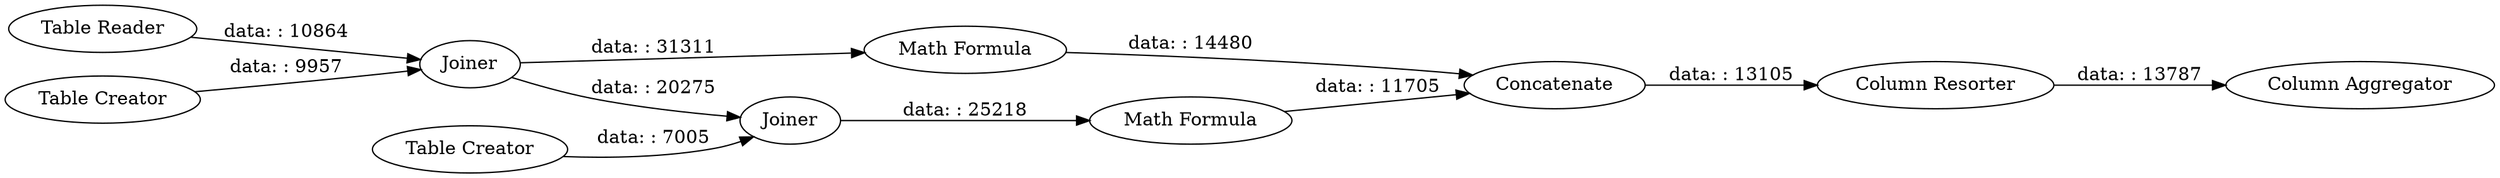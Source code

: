 digraph {
	"3581288376625612588_9" [label=Concatenate]
	"3581288376625612588_6" [label=Joiner]
	"3581288376625612588_1" [label="Table Reader"]
	"3581288376625612588_8" [label="Math Formula"]
	"3581288376625612588_12" [label="Column Aggregator"]
	"3581288376625612588_7" [label="Math Formula"]
	"3581288376625612588_4" [label=Joiner]
	"3581288376625612588_10" [label="Column Resorter"]
	"3581288376625612588_2" [label="Table Creator"]
	"3581288376625612588_3" [label="Table Creator"]
	"3581288376625612588_3" -> "3581288376625612588_6" [label="data: : 7005"]
	"3581288376625612588_9" -> "3581288376625612588_10" [label="data: : 13105"]
	"3581288376625612588_10" -> "3581288376625612588_12" [label="data: : 13787"]
	"3581288376625612588_4" -> "3581288376625612588_6" [label="data: : 20275"]
	"3581288376625612588_2" -> "3581288376625612588_4" [label="data: : 9957"]
	"3581288376625612588_1" -> "3581288376625612588_4" [label="data: : 10864"]
	"3581288376625612588_7" -> "3581288376625612588_9" [label="data: : 14480"]
	"3581288376625612588_8" -> "3581288376625612588_9" [label="data: : 11705"]
	"3581288376625612588_4" -> "3581288376625612588_7" [label="data: : 31311"]
	"3581288376625612588_6" -> "3581288376625612588_8" [label="data: : 25218"]
	rankdir=LR
}
